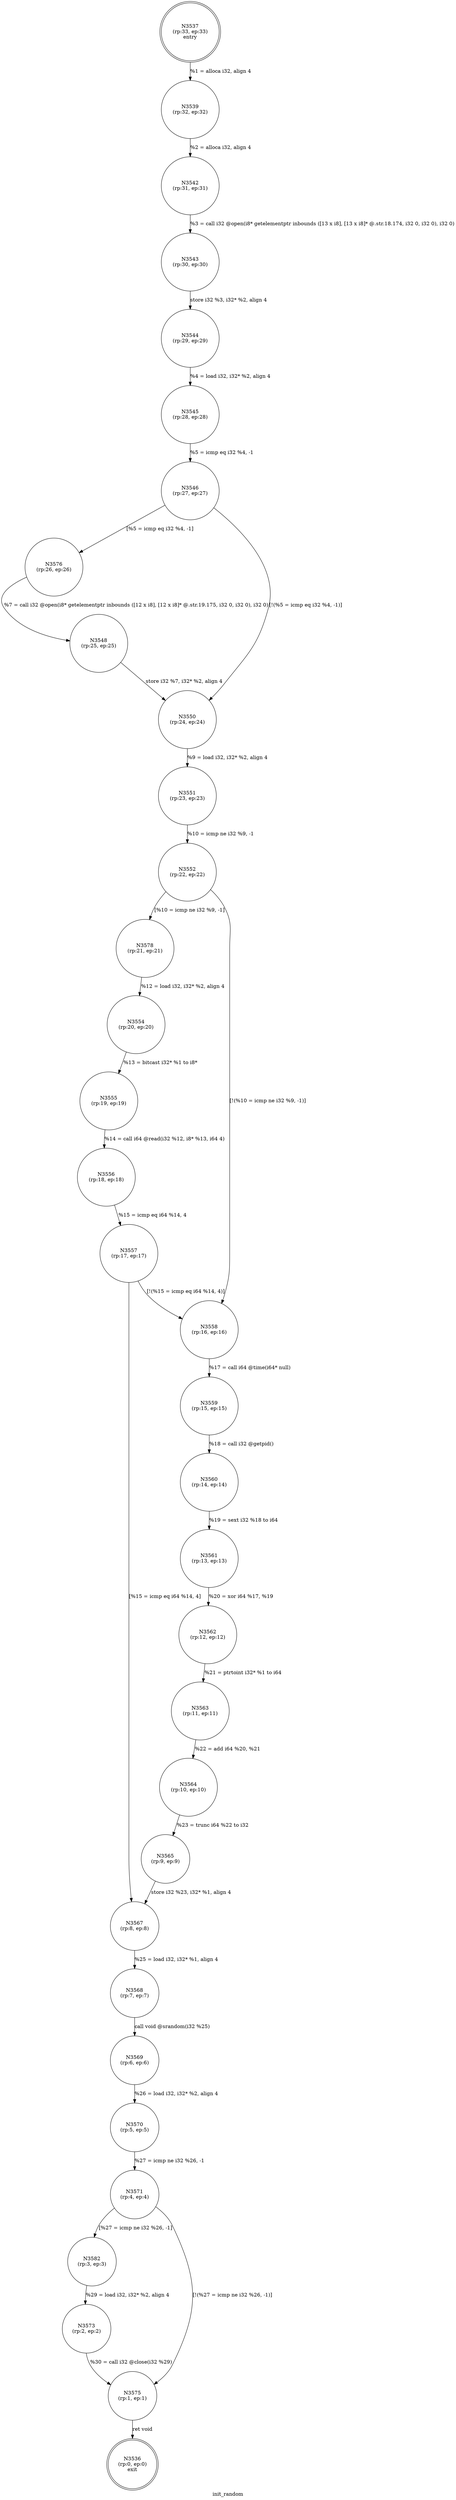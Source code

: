 digraph init_random {
label="init_random"
3536 [label="N3536\n(rp:0, ep:0)\nexit", shape="doublecircle"]
3537 [label="N3537\n(rp:33, ep:33)\nentry", shape="doublecircle"]
3537 -> 3539 [label="%1 = alloca i32, align 4"]
3539 [label="N3539\n(rp:32, ep:32)", shape="circle"]
3539 -> 3542 [label="%2 = alloca i32, align 4"]
3542 [label="N3542\n(rp:31, ep:31)", shape="circle"]
3542 -> 3543 [label="%3 = call i32 @open(i8* getelementptr inbounds ([13 x i8], [13 x i8]* @.str.18.174, i32 0, i32 0), i32 0)"]
3543 [label="N3543\n(rp:30, ep:30)", shape="circle"]
3543 -> 3544 [label="store i32 %3, i32* %2, align 4"]
3544 [label="N3544\n(rp:29, ep:29)", shape="circle"]
3544 -> 3545 [label="%4 = load i32, i32* %2, align 4"]
3545 [label="N3545\n(rp:28, ep:28)", shape="circle"]
3545 -> 3546 [label="%5 = icmp eq i32 %4, -1"]
3546 [label="N3546\n(rp:27, ep:27)", shape="circle"]
3546 -> 3576 [label="[%5 = icmp eq i32 %4, -1]"]
3546 -> 3550 [label="[!(%5 = icmp eq i32 %4, -1)]"]
3548 [label="N3548\n(rp:25, ep:25)", shape="circle"]
3548 -> 3550 [label="store i32 %7, i32* %2, align 4"]
3550 [label="N3550\n(rp:24, ep:24)", shape="circle"]
3550 -> 3551 [label="%9 = load i32, i32* %2, align 4"]
3551 [label="N3551\n(rp:23, ep:23)", shape="circle"]
3551 -> 3552 [label="%10 = icmp ne i32 %9, -1"]
3552 [label="N3552\n(rp:22, ep:22)", shape="circle"]
3552 -> 3578 [label="[%10 = icmp ne i32 %9, -1]"]
3552 -> 3558 [label="[!(%10 = icmp ne i32 %9, -1)]"]
3554 [label="N3554\n(rp:20, ep:20)", shape="circle"]
3554 -> 3555 [label="%13 = bitcast i32* %1 to i8*"]
3555 [label="N3555\n(rp:19, ep:19)", shape="circle"]
3555 -> 3556 [label="%14 = call i64 @read(i32 %12, i8* %13, i64 4)"]
3556 [label="N3556\n(rp:18, ep:18)", shape="circle"]
3556 -> 3557 [label="%15 = icmp eq i64 %14, 4"]
3557 [label="N3557\n(rp:17, ep:17)", shape="circle"]
3557 -> 3567 [label="[%15 = icmp eq i64 %14, 4]"]
3557 -> 3558 [label="[!(%15 = icmp eq i64 %14, 4)]"]
3558 [label="N3558\n(rp:16, ep:16)", shape="circle"]
3558 -> 3559 [label="%17 = call i64 @time(i64* null)"]
3559 [label="N3559\n(rp:15, ep:15)", shape="circle"]
3559 -> 3560 [label="%18 = call i32 @getpid()"]
3560 [label="N3560\n(rp:14, ep:14)", shape="circle"]
3560 -> 3561 [label="%19 = sext i32 %18 to i64"]
3561 [label="N3561\n(rp:13, ep:13)", shape="circle"]
3561 -> 3562 [label="%20 = xor i64 %17, %19"]
3562 [label="N3562\n(rp:12, ep:12)", shape="circle"]
3562 -> 3563 [label="%21 = ptrtoint i32* %1 to i64"]
3563 [label="N3563\n(rp:11, ep:11)", shape="circle"]
3563 -> 3564 [label="%22 = add i64 %20, %21"]
3564 [label="N3564\n(rp:10, ep:10)", shape="circle"]
3564 -> 3565 [label="%23 = trunc i64 %22 to i32"]
3565 [label="N3565\n(rp:9, ep:9)", shape="circle"]
3565 -> 3567 [label="store i32 %23, i32* %1, align 4"]
3567 [label="N3567\n(rp:8, ep:8)", shape="circle"]
3567 -> 3568 [label="%25 = load i32, i32* %1, align 4"]
3568 [label="N3568\n(rp:7, ep:7)", shape="circle"]
3568 -> 3569 [label="call void @srandom(i32 %25)"]
3569 [label="N3569\n(rp:6, ep:6)", shape="circle"]
3569 -> 3570 [label="%26 = load i32, i32* %2, align 4"]
3570 [label="N3570\n(rp:5, ep:5)", shape="circle"]
3570 -> 3571 [label="%27 = icmp ne i32 %26, -1"]
3571 [label="N3571\n(rp:4, ep:4)", shape="circle"]
3571 -> 3582 [label="[%27 = icmp ne i32 %26, -1]"]
3571 -> 3575 [label="[!(%27 = icmp ne i32 %26, -1)]"]
3573 [label="N3573\n(rp:2, ep:2)", shape="circle"]
3573 -> 3575 [label="%30 = call i32 @close(i32 %29)"]
3575 [label="N3575\n(rp:1, ep:1)", shape="circle"]
3575 -> 3536 [label="ret void"]
3576 [label="N3576\n(rp:26, ep:26)", shape="circle"]
3576 -> 3548 [label="%7 = call i32 @open(i8* getelementptr inbounds ([12 x i8], [12 x i8]* @.str.19.175, i32 0, i32 0), i32 0)"]
3578 [label="N3578\n(rp:21, ep:21)", shape="circle"]
3578 -> 3554 [label="%12 = load i32, i32* %2, align 4"]
3582 [label="N3582\n(rp:3, ep:3)", shape="circle"]
3582 -> 3573 [label="%29 = load i32, i32* %2, align 4"]
}
